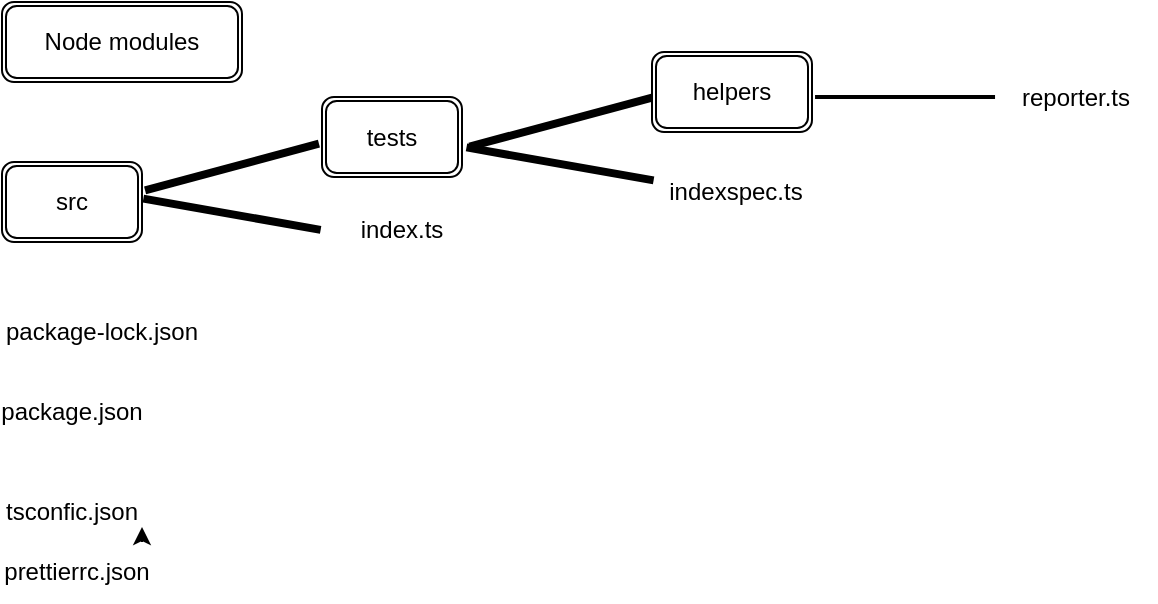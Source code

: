 <mxfile>
    <diagram id="sxU875qZQ9SX2hlOh8HO" name="Page-1">
        <mxGraphModel dx="1002" dy="641" grid="1" gridSize="10" guides="1" tooltips="1" connect="1" arrows="1" fold="1" page="1" pageScale="1" pageWidth="850" pageHeight="1100" math="0" shadow="0">
            <root>
                <mxCell id="0"/>
                <mxCell id="1" parent="0"/>
                <mxCell id="3" value="Node modules" style="shape=ext;double=1;rounded=1;whiteSpace=wrap;html=1;" parent="1" vertex="1">
                    <mxGeometry x="100" y="100" width="120" height="40" as="geometry"/>
                </mxCell>
                <mxCell id="4" value="src" style="shape=ext;double=1;rounded=1;whiteSpace=wrap;html=1;" parent="1" vertex="1">
                    <mxGeometry x="100" y="180" width="70" height="40" as="geometry"/>
                </mxCell>
                <mxCell id="5" value="" style="line;strokeWidth=4;html=1;perimeter=backbonePerimeter;points=[];outlineConnect=0;rotation=-15;" parent="1" vertex="1">
                    <mxGeometry x="170" y="177.5" width="90" height="10" as="geometry"/>
                </mxCell>
                <mxCell id="6" value="tests" style="shape=ext;double=1;rounded=1;whiteSpace=wrap;html=1;" parent="1" vertex="1">
                    <mxGeometry x="260" y="147.5" width="70" height="40" as="geometry"/>
                </mxCell>
                <mxCell id="7" value="" style="line;strokeWidth=4;html=1;perimeter=backbonePerimeter;points=[];outlineConnect=0;rotation=-15;" parent="1" vertex="1">
                    <mxGeometry x="332.14" y="155" width="95" height="10" as="geometry"/>
                </mxCell>
                <mxCell id="8" value="" style="line;strokeWidth=4;html=1;perimeter=backbonePerimeter;points=[];outlineConnect=0;rotation=10;" parent="1" vertex="1">
                    <mxGeometry x="331.52" y="175.95" width="95" height="10" as="geometry"/>
                </mxCell>
                <mxCell id="9" value="helpers" style="shape=ext;double=1;rounded=1;whiteSpace=wrap;html=1;" parent="1" vertex="1">
                    <mxGeometry x="425" y="125" width="80" height="40" as="geometry"/>
                </mxCell>
                <mxCell id="11" value="indexspec.ts" style="shape=ext;double=1;rounded=1;whiteSpace=wrap;html=1;strokeColor=none;fillColor=none;" parent="1" vertex="1">
                    <mxGeometry x="426.52" y="177.5" width="80" height="35" as="geometry"/>
                </mxCell>
                <mxCell id="12" value="" style="line;strokeWidth=2;html=1;sketch=0;fillColor=none;" parent="1" vertex="1">
                    <mxGeometry x="506.52" y="142.5" width="90" height="10" as="geometry"/>
                </mxCell>
                <mxCell id="13" value="reporter.ts" style="shape=ext;double=1;rounded=1;whiteSpace=wrap;html=1;strokeColor=none;fillColor=none;" parent="1" vertex="1">
                    <mxGeometry x="596.52" y="130" width="80" height="35" as="geometry"/>
                </mxCell>
                <mxCell id="14" value="" style="line;strokeWidth=4;html=1;perimeter=backbonePerimeter;points=[];outlineConnect=0;rotation=10;" parent="1" vertex="1">
                    <mxGeometry x="170" y="192.37" width="90" height="27.5" as="geometry"/>
                </mxCell>
                <mxCell id="15" value="index.ts" style="shape=ext;double=1;rounded=1;whiteSpace=wrap;html=1;strokeColor=none;fillColor=none;" parent="1" vertex="1">
                    <mxGeometry x="260" y="200" width="80" height="27.37" as="geometry"/>
                </mxCell>
                <mxCell id="17" value="package-lock.json" style="text;strokeColor=none;align=center;fillColor=none;html=1;verticalAlign=middle;whiteSpace=wrap;rounded=0;sketch=0;" parent="1" vertex="1">
                    <mxGeometry x="100" y="250" width="100" height="30" as="geometry"/>
                </mxCell>
                <mxCell id="18" value="package.json" style="text;strokeColor=none;align=center;fillColor=none;html=1;verticalAlign=middle;whiteSpace=wrap;rounded=0;sketch=0;" parent="1" vertex="1">
                    <mxGeometry x="100" y="290" width="70" height="30" as="geometry"/>
                </mxCell>
                <mxCell id="19" value="tsconfic.json" style="text;strokeColor=none;align=center;fillColor=none;html=1;verticalAlign=middle;whiteSpace=wrap;rounded=0;sketch=0;" parent="1" vertex="1">
                    <mxGeometry x="100" y="340" width="70" height="30" as="geometry"/>
                </mxCell>
                <mxCell id="21" style="edgeStyle=none;html=1;exitX=1;exitY=1;exitDx=0;exitDy=0;entryX=1;entryY=0.75;entryDx=0;entryDy=0;" parent="1" source="19" target="19" edge="1">
                    <mxGeometry relative="1" as="geometry"/>
                </mxCell>
                <mxCell id="22" value="prettierrc.json" style="text;strokeColor=none;align=center;fillColor=none;html=1;verticalAlign=middle;whiteSpace=wrap;rounded=0;" vertex="1" parent="1">
                    <mxGeometry x="100" y="370" width="75" height="30" as="geometry"/>
                </mxCell>
            </root>
        </mxGraphModel>
    </diagram>
</mxfile>